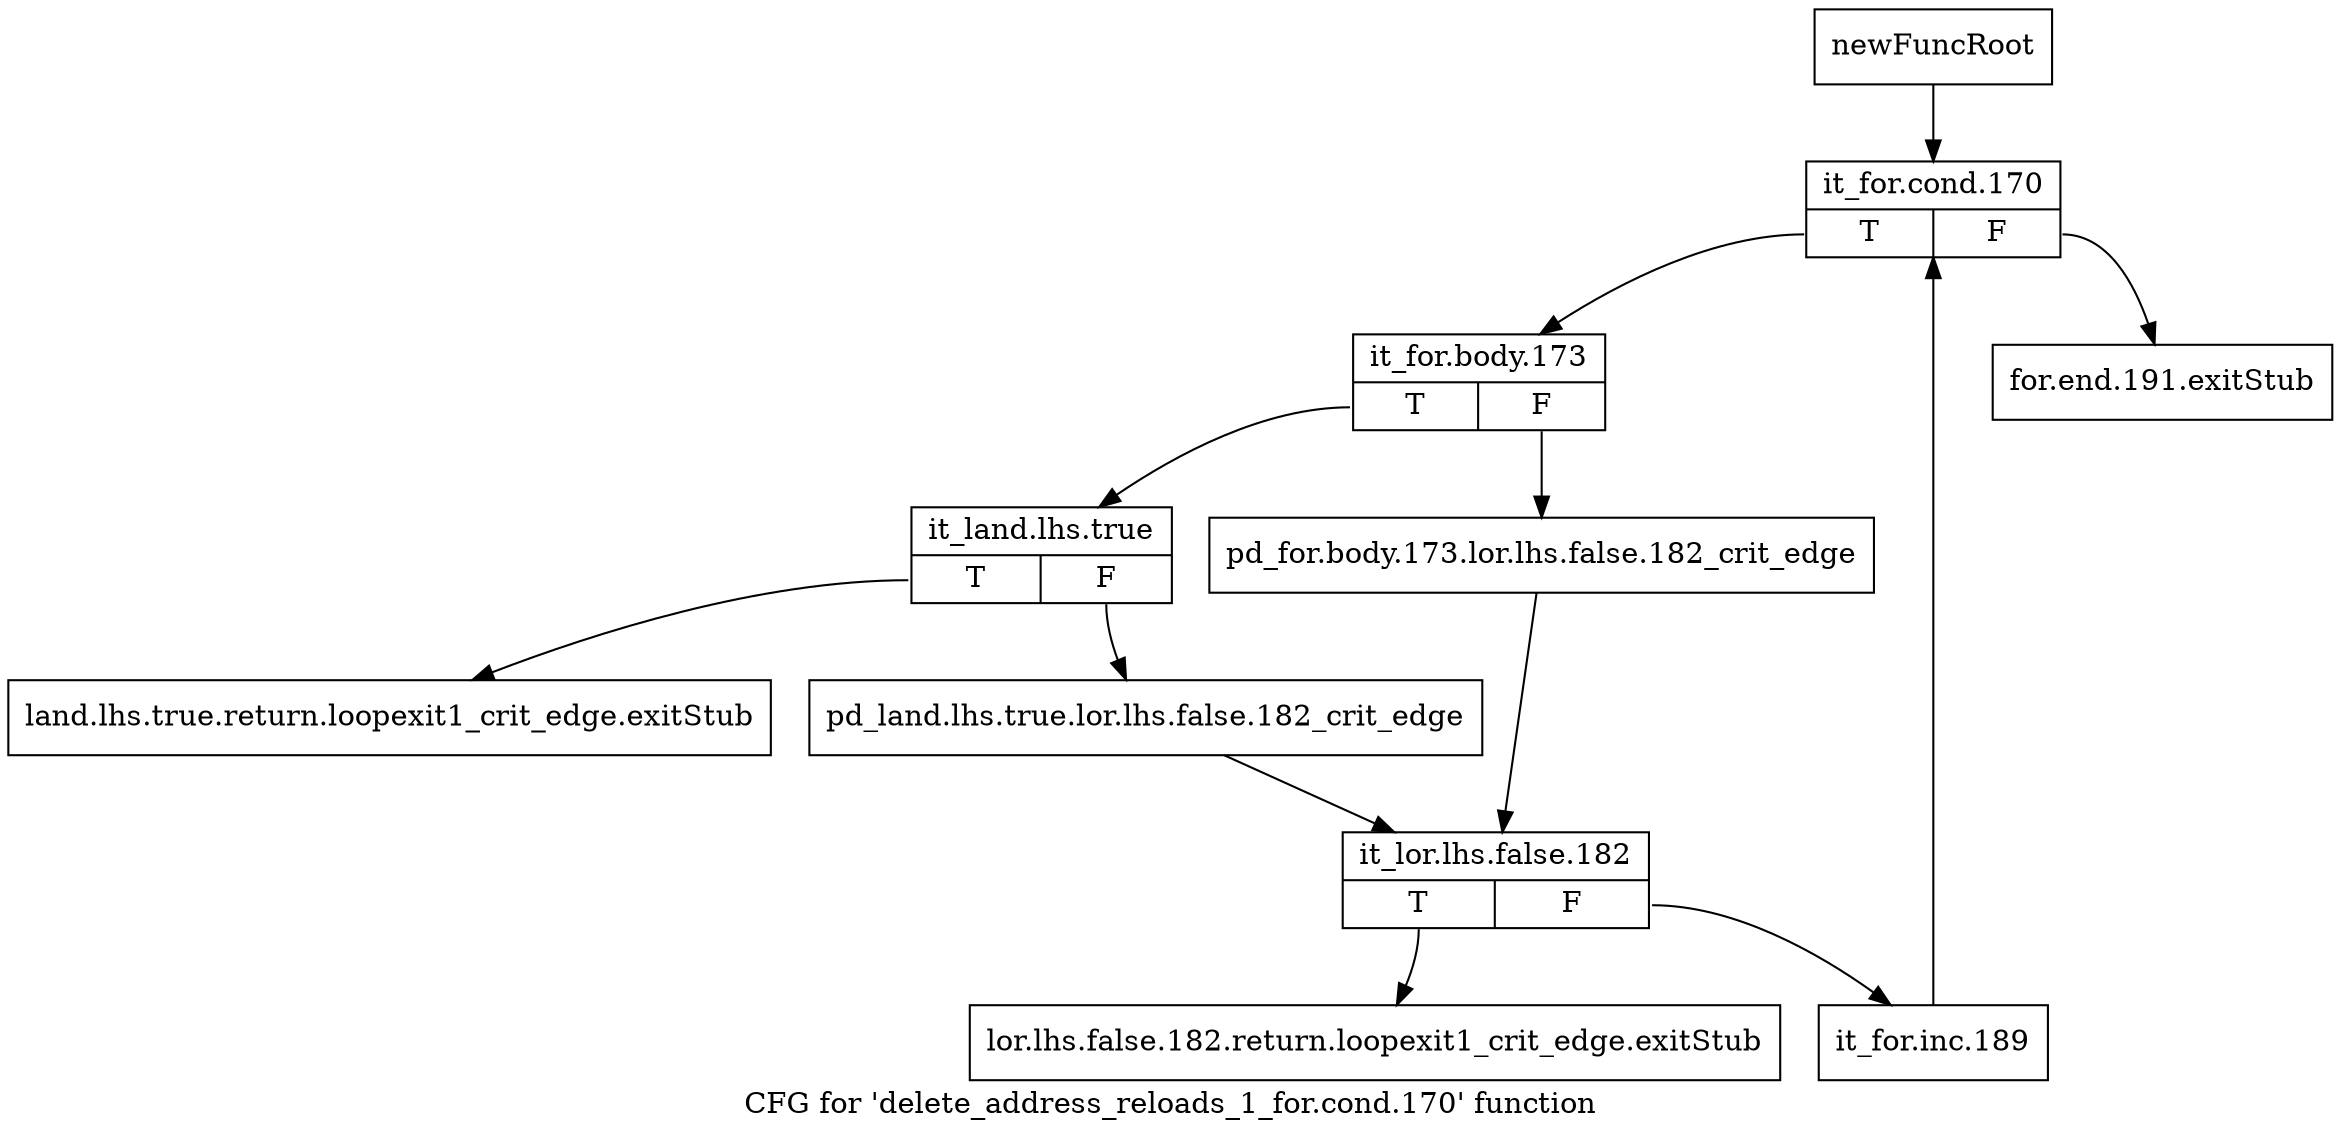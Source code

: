 digraph "CFG for 'delete_address_reloads_1_for.cond.170' function" {
	label="CFG for 'delete_address_reloads_1_for.cond.170' function";

	Node0xbf6d9f0 [shape=record,label="{newFuncRoot}"];
	Node0xbf6d9f0 -> Node0xbf93790;
	Node0xbf936a0 [shape=record,label="{for.end.191.exitStub}"];
	Node0xbf936f0 [shape=record,label="{land.lhs.true.return.loopexit1_crit_edge.exitStub}"];
	Node0xbf93740 [shape=record,label="{lor.lhs.false.182.return.loopexit1_crit_edge.exitStub}"];
	Node0xbf93790 [shape=record,label="{it_for.cond.170|{<s0>T|<s1>F}}"];
	Node0xbf93790:s0 -> Node0xbf937e0;
	Node0xbf93790:s1 -> Node0xbf936a0;
	Node0xbf937e0 [shape=record,label="{it_for.body.173|{<s0>T|<s1>F}}"];
	Node0xbf937e0:s0 -> Node0xbf93880;
	Node0xbf937e0:s1 -> Node0xbf93830;
	Node0xbf93830 [shape=record,label="{pd_for.body.173.lor.lhs.false.182_crit_edge}"];
	Node0xbf93830 -> Node0xbf93920;
	Node0xbf93880 [shape=record,label="{it_land.lhs.true|{<s0>T|<s1>F}}"];
	Node0xbf93880:s0 -> Node0xbf936f0;
	Node0xbf93880:s1 -> Node0xbf938d0;
	Node0xbf938d0 [shape=record,label="{pd_land.lhs.true.lor.lhs.false.182_crit_edge}"];
	Node0xbf938d0 -> Node0xbf93920;
	Node0xbf93920 [shape=record,label="{it_lor.lhs.false.182|{<s0>T|<s1>F}}"];
	Node0xbf93920:s0 -> Node0xbf93740;
	Node0xbf93920:s1 -> Node0xbf93970;
	Node0xbf93970 [shape=record,label="{it_for.inc.189}"];
	Node0xbf93970 -> Node0xbf93790;
}
